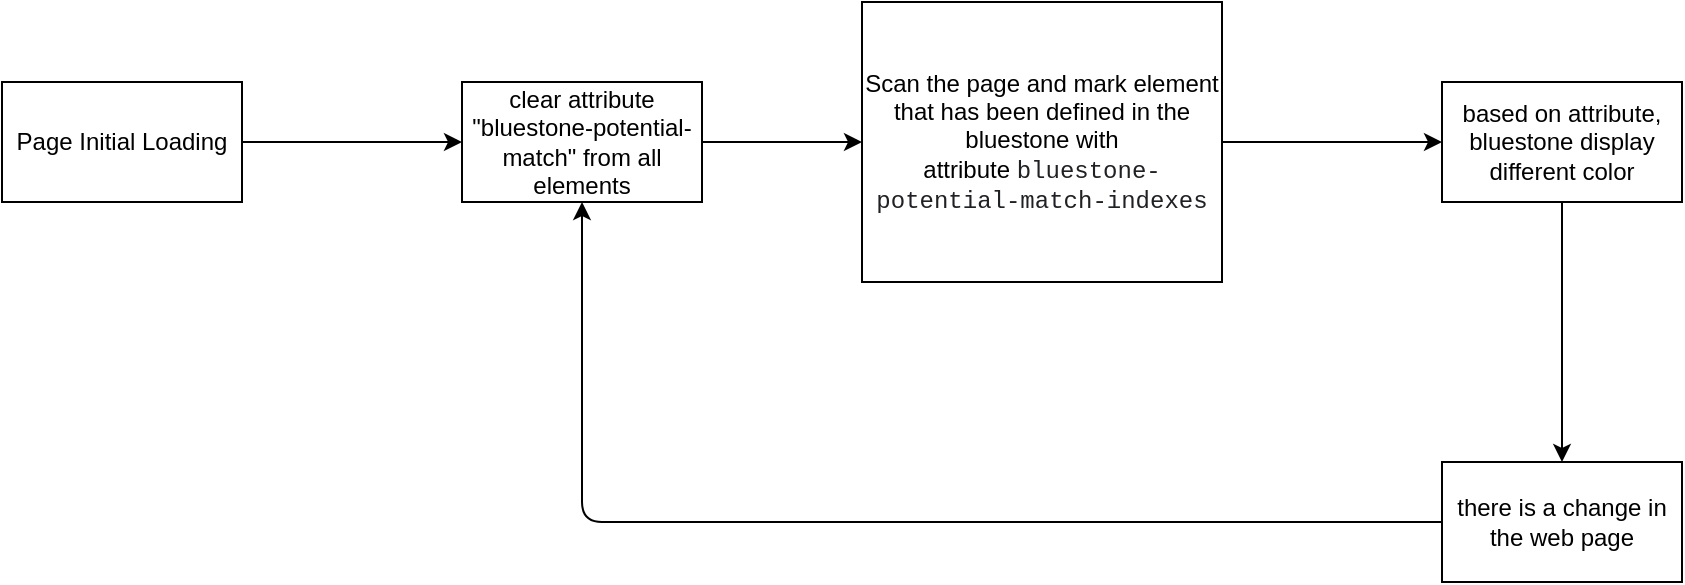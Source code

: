<mxfile>
    <diagram id="cYNQ7i8gHzpvObqvOE6g" name="Page-1">
        <mxGraphModel dx="1636" dy="268" grid="1" gridSize="10" guides="1" tooltips="1" connect="1" arrows="1" fold="1" page="1" pageScale="1" pageWidth="850" pageHeight="1100" math="0" shadow="0">
            <root>
                <mxCell id="0"/>
                <mxCell id="1" parent="0"/>
                <mxCell id="4" value="" style="edgeStyle=none;html=1;" edge="1" parent="1" target="3">
                    <mxGeometry relative="1" as="geometry">
                        <mxPoint x="210" y="120" as="sourcePoint"/>
                    </mxGeometry>
                </mxCell>
                <mxCell id="6" value="" style="edgeStyle=none;html=1;" edge="1" parent="1" source="3" target="5">
                    <mxGeometry relative="1" as="geometry"/>
                </mxCell>
                <mxCell id="3" value="Scan the page and mark element that has been defined in the bluestone with attribute&amp;nbsp;&lt;span style=&quot;color: rgb(32 , 33 , 36) ; font-family: &amp;#34;consolas&amp;#34; , &amp;#34;lucida console&amp;#34; , &amp;#34;courier new&amp;#34; , monospace ; text-align: left ; background-color: rgb(255 , 255 , 255)&quot;&gt;bluestone-potential-match-indexes&lt;/span&gt;" style="rounded=0;whiteSpace=wrap;html=1;" vertex="1" parent="1">
                    <mxGeometry x="290" y="50" width="180" height="140" as="geometry"/>
                </mxCell>
                <mxCell id="12" value="" style="edgeStyle=none;html=1;" edge="1" parent="1" source="5" target="11">
                    <mxGeometry relative="1" as="geometry"/>
                </mxCell>
                <mxCell id="5" value="based on attribute, bluestone display different color" style="whiteSpace=wrap;html=1;rounded=0;" vertex="1" parent="1">
                    <mxGeometry x="580" y="90" width="120" height="60" as="geometry"/>
                </mxCell>
                <mxCell id="16" style="edgeStyle=none;html=1;entryX=0.5;entryY=1;entryDx=0;entryDy=0;" edge="1" parent="1" source="11" target="14">
                    <mxGeometry relative="1" as="geometry">
                        <Array as="points">
                            <mxPoint x="150" y="310"/>
                        </Array>
                    </mxGeometry>
                </mxCell>
                <mxCell id="11" value="there is a change in the web page" style="whiteSpace=wrap;html=1;rounded=0;" vertex="1" parent="1">
                    <mxGeometry x="580" y="280" width="120" height="60" as="geometry"/>
                </mxCell>
                <mxCell id="15" style="edgeStyle=none;html=1;entryX=0;entryY=0.5;entryDx=0;entryDy=0;" edge="1" parent="1" source="13" target="14">
                    <mxGeometry relative="1" as="geometry"/>
                </mxCell>
                <mxCell id="13" value="Page Initial Loading" style="rounded=0;whiteSpace=wrap;html=1;" vertex="1" parent="1">
                    <mxGeometry x="-140" y="90" width="120" height="60" as="geometry"/>
                </mxCell>
                <mxCell id="14" value="clear attribute &quot;bluestone-potential-match&quot; from all elements" style="rounded=0;whiteSpace=wrap;html=1;" vertex="1" parent="1">
                    <mxGeometry x="90" y="90" width="120" height="60" as="geometry"/>
                </mxCell>
            </root>
        </mxGraphModel>
    </diagram>
</mxfile>